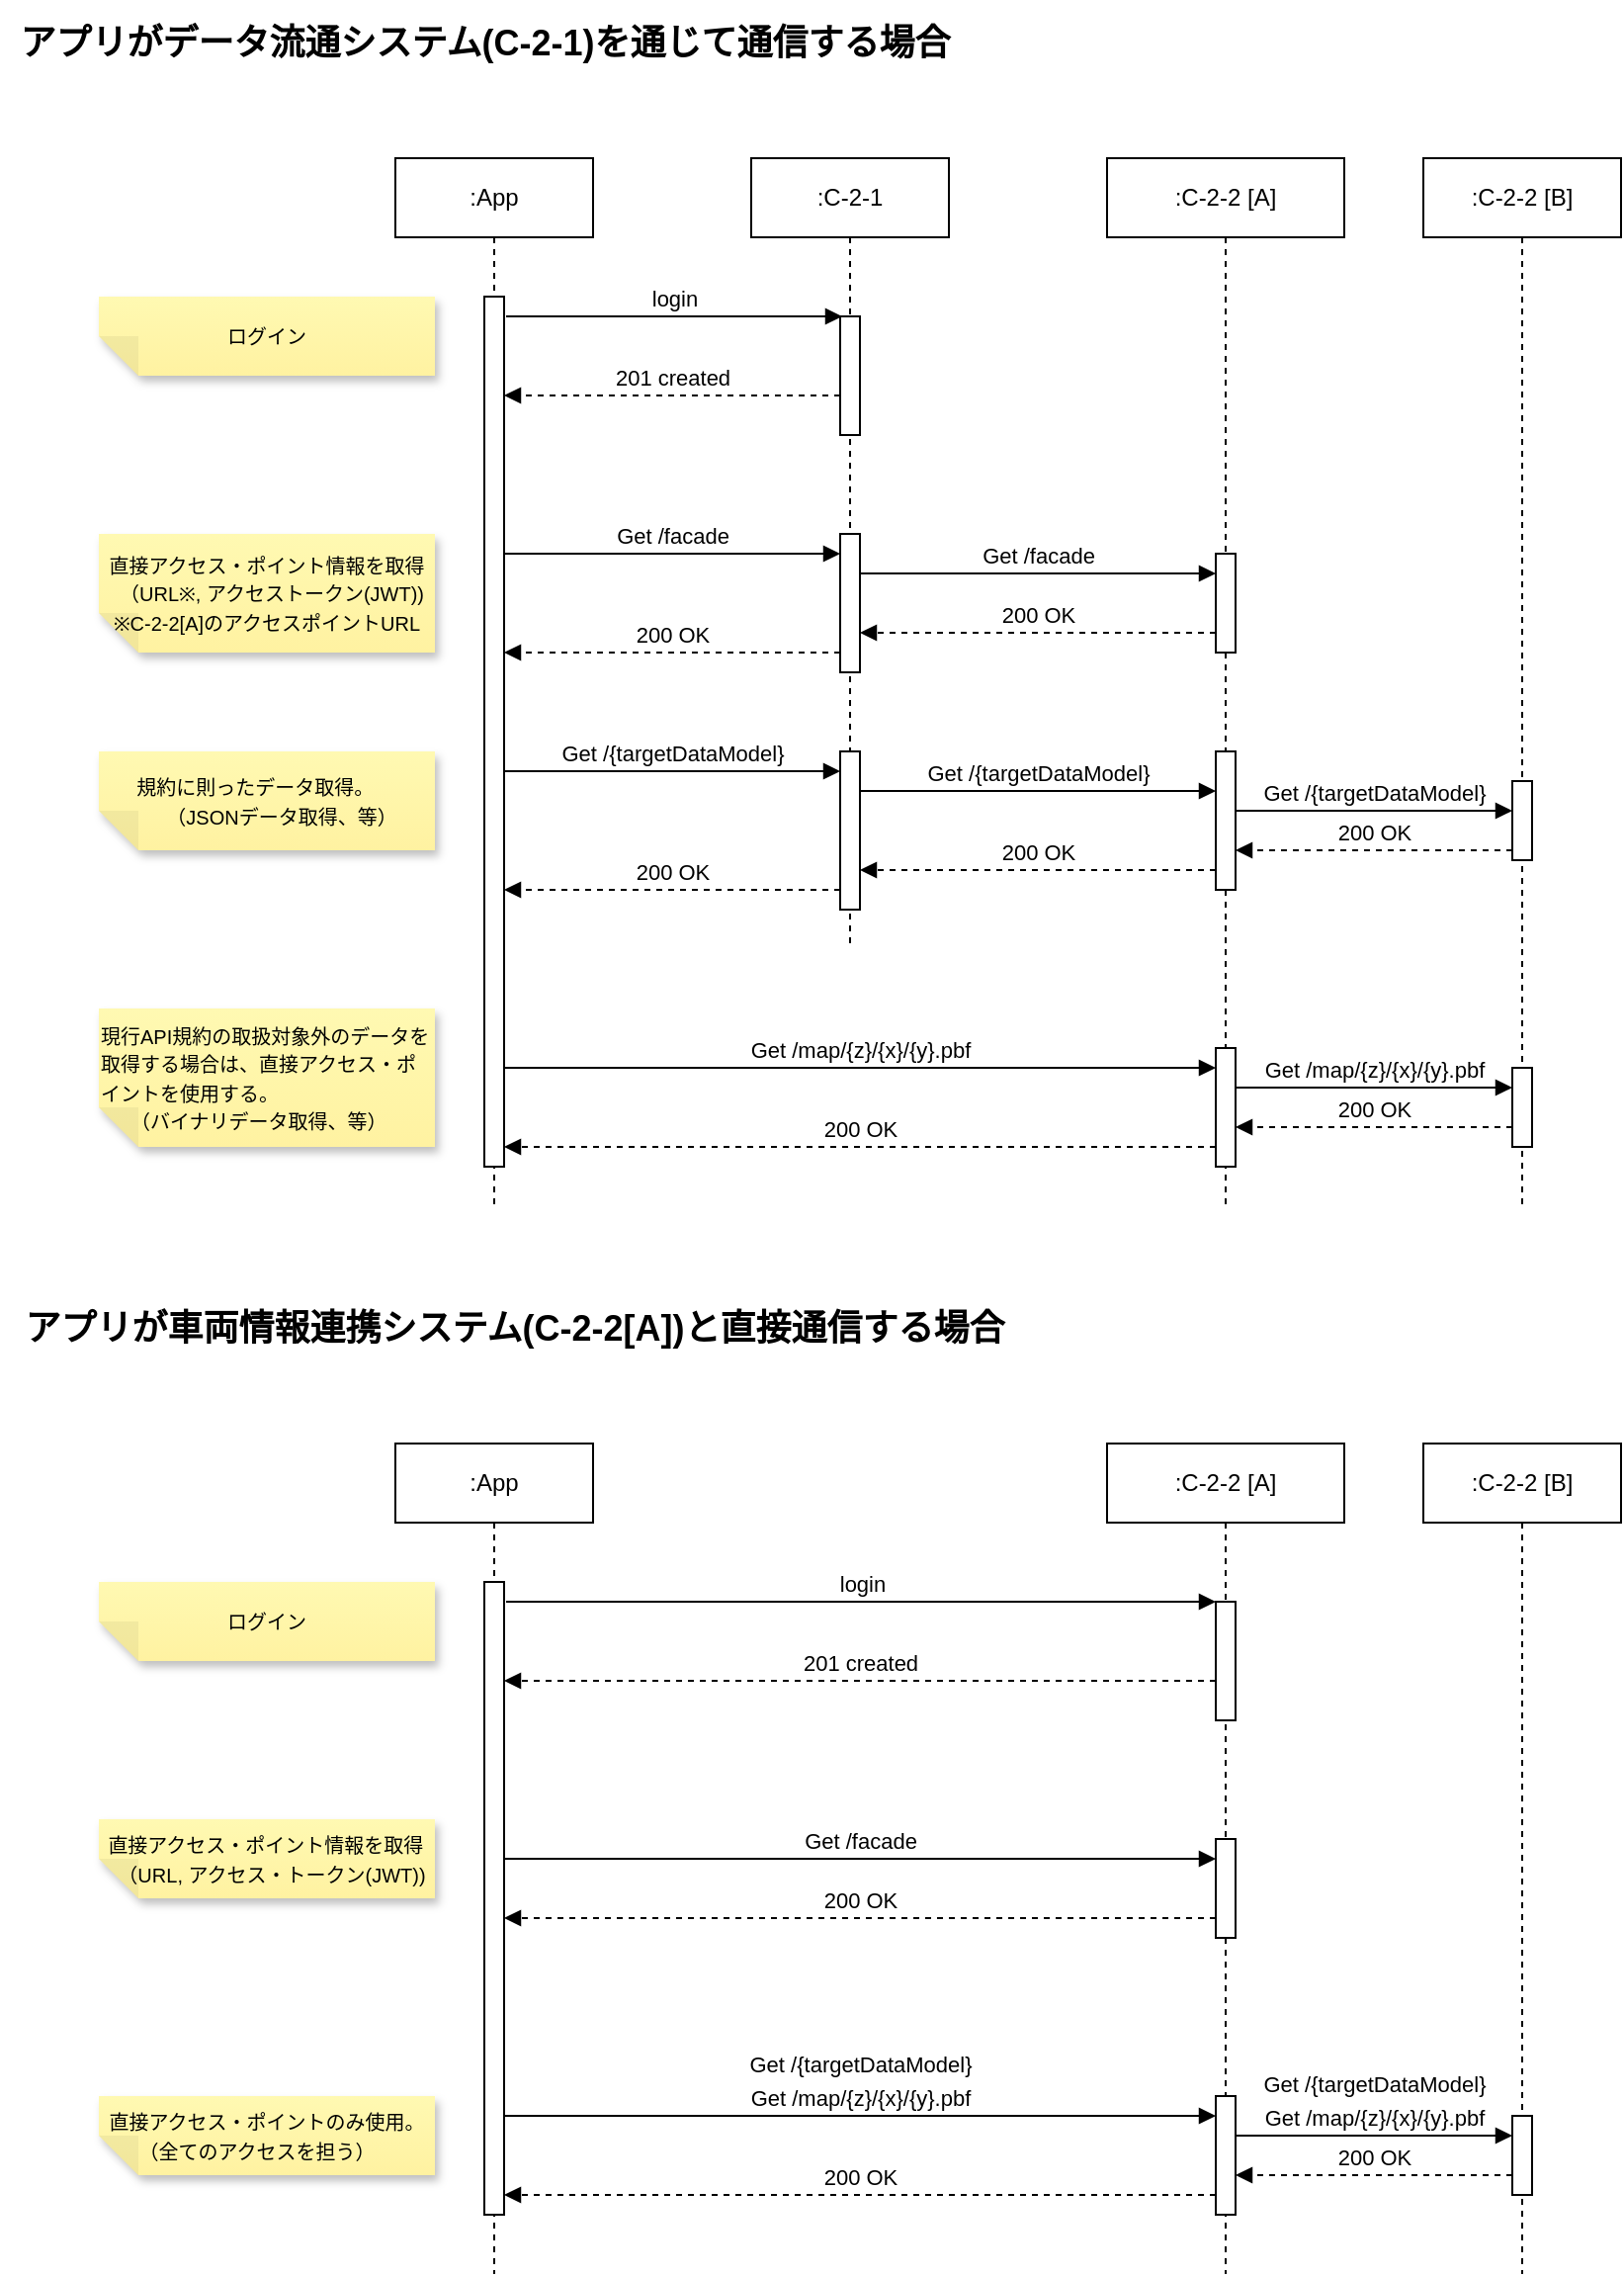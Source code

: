 <mxfile version="24.7.5">
  <diagram name="Page-1" id="2YBvvXClWsGukQMizWep">
    <mxGraphModel dx="989" dy="589" grid="1" gridSize="10" guides="1" tooltips="1" connect="1" arrows="1" fold="1" page="1" pageScale="1" pageWidth="850" pageHeight="1100" math="0" shadow="0">
      <root>
        <mxCell id="0" />
        <mxCell id="1" parent="0" />
        <mxCell id="Qv2kMFumS-zRc43ijODE-3" value=":C-2-2 [B]" style="shape=umlLifeline;perimeter=lifelinePerimeter;whiteSpace=wrap;html=1;container=0;dropTarget=0;collapsible=0;recursiveResize=0;outlineConnect=0;portConstraint=eastwest;newEdgeStyle={&quot;edgeStyle&quot;:&quot;elbowEdgeStyle&quot;,&quot;elbow&quot;:&quot;vertical&quot;,&quot;curved&quot;:0,&quot;rounded&quot;:0};" vertex="1" parent="1">
          <mxGeometry x="720" y="80" width="100" height="530" as="geometry" />
        </mxCell>
        <mxCell id="Qv2kMFumS-zRc43ijODE-52" value="" style="html=1;points=[];perimeter=orthogonalPerimeter;outlineConnect=0;targetShapes=umlLifeline;portConstraint=eastwest;newEdgeStyle={&quot;edgeStyle&quot;:&quot;elbowEdgeStyle&quot;,&quot;elbow&quot;:&quot;vertical&quot;,&quot;curved&quot;:0,&quot;rounded&quot;:0};" vertex="1" parent="Qv2kMFumS-zRc43ijODE-3">
          <mxGeometry x="45" y="315" width="10" height="40" as="geometry" />
        </mxCell>
        <mxCell id="aM9ryv3xv72pqoxQDRHE-1" value=":App" style="shape=umlLifeline;perimeter=lifelinePerimeter;whiteSpace=wrap;html=1;container=0;dropTarget=0;collapsible=0;recursiveResize=0;outlineConnect=0;portConstraint=eastwest;newEdgeStyle={&quot;edgeStyle&quot;:&quot;elbowEdgeStyle&quot;,&quot;elbow&quot;:&quot;vertical&quot;,&quot;curved&quot;:0,&quot;rounded&quot;:0};" parent="1" vertex="1">
          <mxGeometry x="200" y="80" width="100" height="530" as="geometry" />
        </mxCell>
        <mxCell id="aM9ryv3xv72pqoxQDRHE-2" value="" style="html=1;points=[];perimeter=orthogonalPerimeter;outlineConnect=0;targetShapes=umlLifeline;portConstraint=eastwest;newEdgeStyle={&quot;edgeStyle&quot;:&quot;elbowEdgeStyle&quot;,&quot;elbow&quot;:&quot;vertical&quot;,&quot;curved&quot;:0,&quot;rounded&quot;:0};" parent="aM9ryv3xv72pqoxQDRHE-1" vertex="1">
          <mxGeometry x="45" y="70" width="10" height="440" as="geometry" />
        </mxCell>
        <mxCell id="aM9ryv3xv72pqoxQDRHE-5" value=":C-2-1" style="shape=umlLifeline;perimeter=lifelinePerimeter;whiteSpace=wrap;html=1;container=0;dropTarget=0;collapsible=0;recursiveResize=0;outlineConnect=0;portConstraint=eastwest;newEdgeStyle={&quot;edgeStyle&quot;:&quot;elbowEdgeStyle&quot;,&quot;elbow&quot;:&quot;vertical&quot;,&quot;curved&quot;:0,&quot;rounded&quot;:0};" parent="1" vertex="1">
          <mxGeometry x="380" y="80" width="100" height="400" as="geometry" />
        </mxCell>
        <mxCell id="Qv2kMFumS-zRc43ijODE-8" style="edgeStyle=elbowEdgeStyle;rounded=0;orthogonalLoop=1;jettySize=auto;html=1;elbow=vertical;curved=0;" edge="1" parent="aM9ryv3xv72pqoxQDRHE-5" source="aM9ryv3xv72pqoxQDRHE-6" target="aM9ryv3xv72pqoxQDRHE-5">
          <mxGeometry relative="1" as="geometry" />
        </mxCell>
        <mxCell id="aM9ryv3xv72pqoxQDRHE-6" value="" style="html=1;points=[];perimeter=orthogonalPerimeter;outlineConnect=0;targetShapes=umlLifeline;portConstraint=eastwest;newEdgeStyle={&quot;edgeStyle&quot;:&quot;elbowEdgeStyle&quot;,&quot;elbow&quot;:&quot;vertical&quot;,&quot;curved&quot;:0,&quot;rounded&quot;:0};" parent="aM9ryv3xv72pqoxQDRHE-5" vertex="1">
          <mxGeometry x="45" y="80" width="10" height="60" as="geometry" />
        </mxCell>
        <mxCell id="Qv2kMFumS-zRc43ijODE-7" value="" style="html=1;points=[];perimeter=orthogonalPerimeter;outlineConnect=0;targetShapes=umlLifeline;portConstraint=eastwest;newEdgeStyle={&quot;edgeStyle&quot;:&quot;elbowEdgeStyle&quot;,&quot;elbow&quot;:&quot;vertical&quot;,&quot;curved&quot;:0,&quot;rounded&quot;:0};" vertex="1" parent="aM9ryv3xv72pqoxQDRHE-5">
          <mxGeometry x="45" y="190" width="10" height="70" as="geometry" />
        </mxCell>
        <mxCell id="Qv2kMFumS-zRc43ijODE-48" value="" style="html=1;points=[];perimeter=orthogonalPerimeter;outlineConnect=0;targetShapes=umlLifeline;portConstraint=eastwest;newEdgeStyle={&quot;edgeStyle&quot;:&quot;elbowEdgeStyle&quot;,&quot;elbow&quot;:&quot;vertical&quot;,&quot;curved&quot;:0,&quot;rounded&quot;:0};" vertex="1" parent="aM9ryv3xv72pqoxQDRHE-5">
          <mxGeometry x="45" y="300" width="10" height="80" as="geometry" />
        </mxCell>
        <mxCell id="aM9ryv3xv72pqoxQDRHE-7" value="login" style="html=1;verticalAlign=bottom;endArrow=block;edgeStyle=elbowEdgeStyle;elbow=horizontal;curved=0;rounded=0;" parent="1" edge="1">
          <mxGeometry relative="1" as="geometry">
            <mxPoint x="256" y="160" as="sourcePoint" />
            <Array as="points">
              <mxPoint x="341" y="160" />
            </Array>
            <mxPoint x="426" y="160" as="targetPoint" />
          </mxGeometry>
        </mxCell>
        <mxCell id="aM9ryv3xv72pqoxQDRHE-9" value="201 created" style="html=1;verticalAlign=bottom;endArrow=block;edgeStyle=elbowEdgeStyle;elbow=vertical;curved=0;rounded=0;dashed=1;" parent="1" source="aM9ryv3xv72pqoxQDRHE-6" target="aM9ryv3xv72pqoxQDRHE-2" edge="1">
          <mxGeometry relative="1" as="geometry">
            <mxPoint x="335" y="200" as="sourcePoint" />
            <Array as="points">
              <mxPoint x="350" y="200" />
            </Array>
            <mxPoint x="260" y="200" as="targetPoint" />
          </mxGeometry>
        </mxCell>
        <mxCell id="Qv2kMFumS-zRc43ijODE-1" value=":C-2-2 [A]" style="shape=umlLifeline;perimeter=lifelinePerimeter;whiteSpace=wrap;html=1;container=0;dropTarget=0;collapsible=0;recursiveResize=0;outlineConnect=0;portConstraint=eastwest;newEdgeStyle={&quot;edgeStyle&quot;:&quot;elbowEdgeStyle&quot;,&quot;elbow&quot;:&quot;vertical&quot;,&quot;curved&quot;:0,&quot;rounded&quot;:0};" vertex="1" parent="1">
          <mxGeometry x="560" y="80" width="120" height="530" as="geometry" />
        </mxCell>
        <mxCell id="Qv2kMFumS-zRc43ijODE-2" value="" style="html=1;points=[];perimeter=orthogonalPerimeter;outlineConnect=0;targetShapes=umlLifeline;portConstraint=eastwest;newEdgeStyle={&quot;edgeStyle&quot;:&quot;elbowEdgeStyle&quot;,&quot;elbow&quot;:&quot;vertical&quot;,&quot;curved&quot;:0,&quot;rounded&quot;:0};" vertex="1" parent="Qv2kMFumS-zRc43ijODE-1">
          <mxGeometry x="55" y="200" width="10" height="50" as="geometry" />
        </mxCell>
        <mxCell id="Qv2kMFumS-zRc43ijODE-14" value="" style="html=1;points=[];perimeter=orthogonalPerimeter;outlineConnect=0;targetShapes=umlLifeline;portConstraint=eastwest;newEdgeStyle={&quot;edgeStyle&quot;:&quot;elbowEdgeStyle&quot;,&quot;elbow&quot;:&quot;vertical&quot;,&quot;curved&quot;:0,&quot;rounded&quot;:0};" vertex="1" parent="Qv2kMFumS-zRc43ijODE-1">
          <mxGeometry x="55" y="450" width="10" height="60" as="geometry" />
        </mxCell>
        <mxCell id="Qv2kMFumS-zRc43ijODE-15" value="Get /map/{z}/{x}/{y}.pbf" style="html=1;verticalAlign=bottom;endArrow=block;edgeStyle=elbowEdgeStyle;elbow=horizontal;curved=0;rounded=0;" edge="1" parent="Qv2kMFumS-zRc43ijODE-1" target="Qv2kMFumS-zRc43ijODE-4">
          <mxGeometry relative="1" as="geometry">
            <mxPoint x="65.0" y="470" as="sourcePoint" />
            <Array as="points">
              <mxPoint x="150" y="470" />
            </Array>
            <mxPoint x="430" y="470" as="targetPoint" />
          </mxGeometry>
        </mxCell>
        <mxCell id="Qv2kMFumS-zRc43ijODE-16" value="200 OK" style="html=1;verticalAlign=bottom;endArrow=block;edgeStyle=elbowEdgeStyle;elbow=vertical;curved=0;rounded=0;dashed=1;" edge="1" parent="Qv2kMFumS-zRc43ijODE-1" source="Qv2kMFumS-zRc43ijODE-4" target="Qv2kMFumS-zRc43ijODE-14">
          <mxGeometry relative="1" as="geometry">
            <mxPoint x="200" y="490" as="sourcePoint" />
            <Array as="points">
              <mxPoint x="130" y="490" />
            </Array>
            <mxPoint x="30" y="490" as="targetPoint" />
          </mxGeometry>
        </mxCell>
        <mxCell id="Qv2kMFumS-zRc43ijODE-4" value="" style="html=1;points=[];perimeter=orthogonalPerimeter;outlineConnect=0;targetShapes=umlLifeline;portConstraint=eastwest;newEdgeStyle={&quot;edgeStyle&quot;:&quot;elbowEdgeStyle&quot;,&quot;elbow&quot;:&quot;vertical&quot;,&quot;curved&quot;:0,&quot;rounded&quot;:0};" vertex="1" parent="Qv2kMFumS-zRc43ijODE-1">
          <mxGeometry x="205" y="460" width="10" height="40" as="geometry" />
        </mxCell>
        <mxCell id="Qv2kMFumS-zRc43ijODE-49" value="" style="html=1;points=[];perimeter=orthogonalPerimeter;outlineConnect=0;targetShapes=umlLifeline;portConstraint=eastwest;newEdgeStyle={&quot;edgeStyle&quot;:&quot;elbowEdgeStyle&quot;,&quot;elbow&quot;:&quot;vertical&quot;,&quot;curved&quot;:0,&quot;rounded&quot;:0};" vertex="1" parent="Qv2kMFumS-zRc43ijODE-1">
          <mxGeometry x="55" y="300" width="10" height="70" as="geometry" />
        </mxCell>
        <mxCell id="Qv2kMFumS-zRc43ijODE-5" value="Get /facade" style="html=1;verticalAlign=bottom;endArrow=block;edgeStyle=elbowEdgeStyle;elbow=horizontal;curved=0;rounded=0;" edge="1" parent="1" source="aM9ryv3xv72pqoxQDRHE-2" target="Qv2kMFumS-zRc43ijODE-7">
          <mxGeometry relative="1" as="geometry">
            <mxPoint x="260" y="280" as="sourcePoint" />
            <Array as="points">
              <mxPoint x="335" y="280" />
            </Array>
            <mxPoint x="420" y="280" as="targetPoint" />
          </mxGeometry>
        </mxCell>
        <mxCell id="Qv2kMFumS-zRc43ijODE-6" value="Get /facade" style="html=1;verticalAlign=bottom;endArrow=block;edgeStyle=elbowEdgeStyle;elbow=horizontal;curved=0;rounded=0;" edge="1" parent="1" source="Qv2kMFumS-zRc43ijODE-7" target="Qv2kMFumS-zRc43ijODE-2">
          <mxGeometry relative="1" as="geometry">
            <mxPoint x="440" y="290" as="sourcePoint" />
            <Array as="points">
              <mxPoint x="520" y="290" />
            </Array>
            <mxPoint x="610" y="290" as="targetPoint" />
          </mxGeometry>
        </mxCell>
        <mxCell id="Qv2kMFumS-zRc43ijODE-9" value="200 OK" style="html=1;verticalAlign=bottom;endArrow=block;edgeStyle=elbowEdgeStyle;elbow=vertical;curved=0;rounded=0;dashed=1;" edge="1" parent="1" source="Qv2kMFumS-zRc43ijODE-2" target="Qv2kMFumS-zRc43ijODE-7">
          <mxGeometry relative="1" as="geometry">
            <mxPoint x="610" y="320" as="sourcePoint" />
            <Array as="points">
              <mxPoint x="535" y="320" />
            </Array>
            <mxPoint x="440" y="320" as="targetPoint" />
          </mxGeometry>
        </mxCell>
        <mxCell id="Qv2kMFumS-zRc43ijODE-10" value="200 OK" style="html=1;verticalAlign=bottom;endArrow=block;edgeStyle=elbowEdgeStyle;elbow=vertical;curved=0;rounded=0;dashed=1;" edge="1" parent="1" source="Qv2kMFumS-zRc43ijODE-7" target="aM9ryv3xv72pqoxQDRHE-2">
          <mxGeometry relative="1" as="geometry">
            <mxPoint x="420" y="330" as="sourcePoint" />
            <Array as="points">
              <mxPoint x="340" y="330" />
            </Array>
            <mxPoint x="260" y="330" as="targetPoint" />
          </mxGeometry>
        </mxCell>
        <mxCell id="Qv2kMFumS-zRc43ijODE-11" value="&lt;div style=&quot;&quot;&gt;&lt;span style=&quot;font-size: 10px;&quot;&gt;ログイン&lt;/span&gt;&lt;/div&gt;" style="shape=note;whiteSpace=wrap;html=1;backgroundOutline=1;fontColor=#000000;darkOpacity=0.05;fillColor=#FFF9B2;strokeColor=none;fillStyle=solid;direction=west;gradientDirection=north;gradientColor=#FFF2A1;shadow=1;size=20;pointerEvents=1;align=center;" vertex="1" parent="1">
          <mxGeometry x="50" y="150" width="170" height="40" as="geometry" />
        </mxCell>
        <mxCell id="Qv2kMFumS-zRc43ijODE-12" value="&lt;div style=&quot;text-align: left;&quot;&gt;&lt;span style=&quot;font-size: 10px; background-color: initial;&quot;&gt;直接アクセス・ポイント情報を取得&lt;/span&gt;&lt;/div&gt;&lt;font style=&quot;font-size: 10px;&quot;&gt;　（URL※, アクセストークン(JWT))&lt;br&gt;※C-2-2[A]のアクセスポイントURL&lt;/font&gt;" style="shape=note;whiteSpace=wrap;html=1;backgroundOutline=1;fontColor=#000000;darkOpacity=0.05;fillColor=#FFF9B2;strokeColor=none;fillStyle=solid;direction=west;gradientDirection=north;gradientColor=#FFF2A1;shadow=1;size=20;pointerEvents=1;" vertex="1" parent="1">
          <mxGeometry x="50" y="270" width="170" height="60" as="geometry" />
        </mxCell>
        <mxCell id="Qv2kMFumS-zRc43ijODE-18" value="&lt;div style=&quot;text-align: left;&quot;&gt;&lt;span style=&quot;font-size: 10px;&quot;&gt;現行API規約の取扱対象外のデータを取得する場合は、直接アクセス・ポイントを使用する。&lt;br&gt;　　（バイナリデータ取得、等）&lt;/span&gt;&lt;/div&gt;" style="shape=note;whiteSpace=wrap;html=1;backgroundOutline=1;fontColor=#000000;darkOpacity=0.05;fillColor=#FFF9B2;strokeColor=none;fillStyle=solid;direction=west;gradientDirection=north;gradientColor=#FFF2A1;shadow=1;size=20;pointerEvents=1;" vertex="1" parent="1">
          <mxGeometry x="50" y="510" width="170" height="70" as="geometry" />
        </mxCell>
        <mxCell id="Qv2kMFumS-zRc43ijODE-19" value="&lt;font style=&quot;font-size: 18px;&quot;&gt;アプリがデータ流通システム(C-2-1)を通じて通信する場合&lt;/font&gt;" style="text;strokeColor=none;fillColor=none;html=1;fontSize=24;fontStyle=1;verticalAlign=middle;align=center;" vertex="1" parent="1">
          <mxGeometry width="490" height="40" as="geometry" />
        </mxCell>
        <mxCell id="Qv2kMFumS-zRc43ijODE-20" value=":App" style="shape=umlLifeline;perimeter=lifelinePerimeter;whiteSpace=wrap;html=1;container=0;dropTarget=0;collapsible=0;recursiveResize=0;outlineConnect=0;portConstraint=eastwest;newEdgeStyle={&quot;edgeStyle&quot;:&quot;elbowEdgeStyle&quot;,&quot;elbow&quot;:&quot;vertical&quot;,&quot;curved&quot;:0,&quot;rounded&quot;:0};" vertex="1" parent="1">
          <mxGeometry x="200" y="730" width="100" height="420" as="geometry" />
        </mxCell>
        <mxCell id="Qv2kMFumS-zRc43ijODE-21" value="" style="html=1;points=[];perimeter=orthogonalPerimeter;outlineConnect=0;targetShapes=umlLifeline;portConstraint=eastwest;newEdgeStyle={&quot;edgeStyle&quot;:&quot;elbowEdgeStyle&quot;,&quot;elbow&quot;:&quot;vertical&quot;,&quot;curved&quot;:0,&quot;rounded&quot;:0};" vertex="1" parent="Qv2kMFumS-zRc43ijODE-20">
          <mxGeometry x="45" y="70" width="10" height="320" as="geometry" />
        </mxCell>
        <mxCell id="Qv2kMFumS-zRc43ijODE-26" value="login" style="html=1;verticalAlign=bottom;endArrow=block;edgeStyle=elbowEdgeStyle;elbow=horizontal;curved=0;rounded=0;" edge="1" parent="1" target="Qv2kMFumS-zRc43ijODE-24">
          <mxGeometry relative="1" as="geometry">
            <mxPoint x="256" y="810" as="sourcePoint" />
            <Array as="points">
              <mxPoint x="341" y="810" />
            </Array>
            <mxPoint x="426" y="810" as="targetPoint" />
          </mxGeometry>
        </mxCell>
        <mxCell id="Qv2kMFumS-zRc43ijODE-27" value="201 created" style="html=1;verticalAlign=bottom;endArrow=block;edgeStyle=elbowEdgeStyle;elbow=vertical;curved=0;rounded=0;dashed=1;" edge="1" parent="1" source="Qv2kMFumS-zRc43ijODE-24" target="Qv2kMFumS-zRc43ijODE-21">
          <mxGeometry relative="1" as="geometry">
            <mxPoint x="335" y="850" as="sourcePoint" />
            <Array as="points">
              <mxPoint x="350" y="850" />
            </Array>
            <mxPoint x="260" y="850" as="targetPoint" />
          </mxGeometry>
        </mxCell>
        <mxCell id="Qv2kMFumS-zRc43ijODE-28" value=":C-2-2 [A]" style="shape=umlLifeline;perimeter=lifelinePerimeter;whiteSpace=wrap;html=1;container=0;dropTarget=0;collapsible=0;recursiveResize=0;outlineConnect=0;portConstraint=eastwest;newEdgeStyle={&quot;edgeStyle&quot;:&quot;elbowEdgeStyle&quot;,&quot;elbow&quot;:&quot;vertical&quot;,&quot;curved&quot;:0,&quot;rounded&quot;:0};" vertex="1" parent="1">
          <mxGeometry x="560" y="730" width="120" height="420" as="geometry" />
        </mxCell>
        <mxCell id="Qv2kMFumS-zRc43ijODE-29" value="" style="html=1;points=[];perimeter=orthogonalPerimeter;outlineConnect=0;targetShapes=umlLifeline;portConstraint=eastwest;newEdgeStyle={&quot;edgeStyle&quot;:&quot;elbowEdgeStyle&quot;,&quot;elbow&quot;:&quot;vertical&quot;,&quot;curved&quot;:0,&quot;rounded&quot;:0};" vertex="1" parent="Qv2kMFumS-zRc43ijODE-28">
          <mxGeometry x="55" y="200" width="10" height="50" as="geometry" />
        </mxCell>
        <mxCell id="Qv2kMFumS-zRc43ijODE-30" value="" style="html=1;points=[];perimeter=orthogonalPerimeter;outlineConnect=0;targetShapes=umlLifeline;portConstraint=eastwest;newEdgeStyle={&quot;edgeStyle&quot;:&quot;elbowEdgeStyle&quot;,&quot;elbow&quot;:&quot;vertical&quot;,&quot;curved&quot;:0,&quot;rounded&quot;:0};" vertex="1" parent="Qv2kMFumS-zRc43ijODE-28">
          <mxGeometry x="55" y="330" width="10" height="60" as="geometry" />
        </mxCell>
        <mxCell id="Qv2kMFumS-zRc43ijODE-24" value="" style="html=1;points=[];perimeter=orthogonalPerimeter;outlineConnect=0;targetShapes=umlLifeline;portConstraint=eastwest;newEdgeStyle={&quot;edgeStyle&quot;:&quot;elbowEdgeStyle&quot;,&quot;elbow&quot;:&quot;vertical&quot;,&quot;curved&quot;:0,&quot;rounded&quot;:0};" vertex="1" parent="Qv2kMFumS-zRc43ijODE-28">
          <mxGeometry x="55" y="80" width="10" height="60" as="geometry" />
        </mxCell>
        <mxCell id="Qv2kMFumS-zRc43ijODE-31" value=":C-2-2 [B]" style="shape=umlLifeline;perimeter=lifelinePerimeter;whiteSpace=wrap;html=1;container=0;dropTarget=0;collapsible=0;recursiveResize=0;outlineConnect=0;portConstraint=eastwest;newEdgeStyle={&quot;edgeStyle&quot;:&quot;elbowEdgeStyle&quot;,&quot;elbow&quot;:&quot;vertical&quot;,&quot;curved&quot;:0,&quot;rounded&quot;:0};" vertex="1" parent="1">
          <mxGeometry x="720" y="730" width="100" height="420" as="geometry" />
        </mxCell>
        <mxCell id="Qv2kMFumS-zRc43ijODE-32" value="" style="html=1;points=[];perimeter=orthogonalPerimeter;outlineConnect=0;targetShapes=umlLifeline;portConstraint=eastwest;newEdgeStyle={&quot;edgeStyle&quot;:&quot;elbowEdgeStyle&quot;,&quot;elbow&quot;:&quot;vertical&quot;,&quot;curved&quot;:0,&quot;rounded&quot;:0};" vertex="1" parent="Qv2kMFumS-zRc43ijODE-31">
          <mxGeometry x="45" y="340" width="10" height="40" as="geometry" />
        </mxCell>
        <mxCell id="Qv2kMFumS-zRc43ijODE-34" value="Get /facade" style="html=1;verticalAlign=bottom;endArrow=block;edgeStyle=elbowEdgeStyle;elbow=horizontal;curved=0;rounded=0;" edge="1" parent="1" source="Qv2kMFumS-zRc43ijODE-21" target="Qv2kMFumS-zRc43ijODE-29">
          <mxGeometry relative="1" as="geometry">
            <mxPoint x="435.0" y="940.0" as="sourcePoint" />
            <Array as="points">
              <mxPoint x="520" y="940" />
            </Array>
            <mxPoint x="610" y="940" as="targetPoint" />
          </mxGeometry>
        </mxCell>
        <mxCell id="Qv2kMFumS-zRc43ijODE-35" value="200 OK" style="html=1;verticalAlign=bottom;endArrow=block;edgeStyle=elbowEdgeStyle;elbow=vertical;curved=0;rounded=0;dashed=1;" edge="1" parent="1" source="Qv2kMFumS-zRc43ijODE-29" target="Qv2kMFumS-zRc43ijODE-21">
          <mxGeometry relative="1" as="geometry">
            <mxPoint x="610" y="970" as="sourcePoint" />
            <Array as="points">
              <mxPoint x="535" y="970" />
            </Array>
            <mxPoint x="435.0" y="970.0" as="targetPoint" />
          </mxGeometry>
        </mxCell>
        <mxCell id="Qv2kMFumS-zRc43ijODE-37" value="&lt;div style=&quot;&quot;&gt;&lt;span style=&quot;font-size: 10px;&quot;&gt;ログイン&lt;/span&gt;&lt;/div&gt;" style="shape=note;whiteSpace=wrap;html=1;backgroundOutline=1;fontColor=#000000;darkOpacity=0.05;fillColor=#FFF9B2;strokeColor=none;fillStyle=solid;direction=west;gradientDirection=north;gradientColor=#FFF2A1;shadow=1;size=20;pointerEvents=1;align=center;" vertex="1" parent="1">
          <mxGeometry x="50" y="800" width="170" height="40" as="geometry" />
        </mxCell>
        <mxCell id="Qv2kMFumS-zRc43ijODE-38" value="&lt;div style=&quot;text-align: left;&quot;&gt;&lt;span style=&quot;font-size: 10px; background-color: initial;&quot;&gt;直接アクセス・ポイント情報を取得&lt;/span&gt;&lt;/div&gt;&lt;font style=&quot;font-size: 10px;&quot;&gt;　（URL, アクセス・トークン(JWT))&lt;/font&gt;" style="shape=note;whiteSpace=wrap;html=1;backgroundOutline=1;fontColor=#000000;darkOpacity=0.05;fillColor=#FFF9B2;strokeColor=none;fillStyle=solid;direction=west;gradientDirection=north;gradientColor=#FFF2A1;shadow=1;size=20;pointerEvents=1;" vertex="1" parent="1">
          <mxGeometry x="50" y="920" width="170" height="40" as="geometry" />
        </mxCell>
        <mxCell id="Qv2kMFumS-zRc43ijODE-39" value="Get /map/{z}/{x}/{y}.pbf" style="html=1;verticalAlign=bottom;endArrow=block;edgeStyle=elbowEdgeStyle;elbow=horizontal;curved=0;rounded=0;" edge="1" parent="1" target="Qv2kMFumS-zRc43ijODE-30">
          <mxGeometry relative="1" as="geometry">
            <mxPoint x="255" y="1070" as="sourcePoint" />
            <Array as="points">
              <mxPoint x="335" y="1070" />
            </Array>
            <mxPoint x="610" y="1070" as="targetPoint" />
          </mxGeometry>
        </mxCell>
        <mxCell id="Qv2kMFumS-zRc43ijODE-40" value="Get /map/{z}/{x}/{y}.pbf" style="html=1;verticalAlign=bottom;endArrow=block;edgeStyle=elbowEdgeStyle;elbow=horizontal;curved=0;rounded=0;" edge="1" parent="1" target="Qv2kMFumS-zRc43ijODE-32">
          <mxGeometry relative="1" as="geometry">
            <mxPoint x="625.0" y="1080" as="sourcePoint" />
            <Array as="points">
              <mxPoint x="710" y="1080" />
            </Array>
            <mxPoint x="990" y="1080" as="targetPoint" />
          </mxGeometry>
        </mxCell>
        <mxCell id="Qv2kMFumS-zRc43ijODE-41" value="200 OK" style="html=1;verticalAlign=bottom;endArrow=block;edgeStyle=elbowEdgeStyle;elbow=vertical;curved=0;rounded=0;dashed=1;" edge="1" parent="1" source="Qv2kMFumS-zRc43ijODE-32" target="Qv2kMFumS-zRc43ijODE-30">
          <mxGeometry relative="1" as="geometry">
            <mxPoint x="760" y="1100" as="sourcePoint" />
            <Array as="points">
              <mxPoint x="690" y="1100" />
            </Array>
            <mxPoint x="590" y="1100" as="targetPoint" />
          </mxGeometry>
        </mxCell>
        <mxCell id="Qv2kMFumS-zRc43ijODE-42" value="200 OK" style="html=1;verticalAlign=bottom;endArrow=block;edgeStyle=elbowEdgeStyle;elbow=vertical;curved=0;rounded=0;dashed=1;" edge="1" parent="1" source="Qv2kMFumS-zRc43ijODE-30" target="Qv2kMFumS-zRc43ijODE-21">
          <mxGeometry relative="1" as="geometry">
            <mxPoint x="610" y="1110" as="sourcePoint" />
            <Array as="points">
              <mxPoint x="535" y="1110" />
            </Array>
            <mxPoint x="470" y="1110" as="targetPoint" />
          </mxGeometry>
        </mxCell>
        <mxCell id="Qv2kMFumS-zRc43ijODE-43" value="&lt;div style=&quot;text-align: left;&quot;&gt;&lt;span style=&quot;font-size: 10px;&quot;&gt;直接アクセス・ポイントのみ使用。&lt;br&gt;　　（全てのアクセスを担う）&lt;/span&gt;&lt;/div&gt;" style="shape=note;whiteSpace=wrap;html=1;backgroundOutline=1;fontColor=#000000;darkOpacity=0.05;fillColor=#FFF9B2;strokeColor=none;fillStyle=solid;direction=west;gradientDirection=north;gradientColor=#FFF2A1;shadow=1;size=20;pointerEvents=1;" vertex="1" parent="1">
          <mxGeometry x="50" y="1060" width="170" height="40" as="geometry" />
        </mxCell>
        <mxCell id="Qv2kMFumS-zRc43ijODE-44" value="&lt;font style=&quot;font-size: 18px;&quot;&gt;アプリが車両情報連携システム(C-2-2[A])と直接通信する場合&lt;/font&gt;" style="text;strokeColor=none;fillColor=none;html=1;fontSize=24;fontStyle=1;verticalAlign=middle;align=center;" vertex="1" parent="1">
          <mxGeometry y="650" width="520" height="40" as="geometry" />
        </mxCell>
        <mxCell id="Qv2kMFumS-zRc43ijODE-46" value="Get /map/{z}/{x}/{y}.pbf" style="html=1;verticalAlign=bottom;endArrow=block;edgeStyle=elbowEdgeStyle;elbow=horizontal;curved=0;rounded=0;" edge="1" parent="1" source="aM9ryv3xv72pqoxQDRHE-2" target="Qv2kMFumS-zRc43ijODE-14">
          <mxGeometry relative="1" as="geometry">
            <mxPoint x="470.0" y="540" as="sourcePoint" />
            <Array as="points">
              <mxPoint x="555" y="540" />
            </Array>
            <mxPoint x="610" y="540" as="targetPoint" />
          </mxGeometry>
        </mxCell>
        <mxCell id="Qv2kMFumS-zRc43ijODE-47" value="200 OK" style="html=1;verticalAlign=bottom;endArrow=block;edgeStyle=elbowEdgeStyle;elbow=vertical;curved=0;rounded=0;dashed=1;" edge="1" parent="1" source="Qv2kMFumS-zRc43ijODE-14" target="aM9ryv3xv72pqoxQDRHE-2">
          <mxGeometry relative="1" as="geometry">
            <mxPoint x="610" y="580" as="sourcePoint" />
            <Array as="points">
              <mxPoint x="535" y="580" />
            </Array>
            <mxPoint x="470" y="580" as="targetPoint" />
          </mxGeometry>
        </mxCell>
        <mxCell id="Qv2kMFumS-zRc43ijODE-50" value="Get /{targetDataModel}" style="html=1;verticalAlign=bottom;endArrow=block;edgeStyle=elbowEdgeStyle;elbow=horizontal;curved=0;rounded=0;" edge="1" parent="1">
          <mxGeometry relative="1" as="geometry">
            <mxPoint x="255" y="390" as="sourcePoint" />
            <Array as="points">
              <mxPoint x="335" y="390" />
            </Array>
            <mxPoint x="425" y="390" as="targetPoint" />
          </mxGeometry>
        </mxCell>
        <mxCell id="Qv2kMFumS-zRc43ijODE-51" value="Get /{targetDataModel}" style="html=1;verticalAlign=bottom;endArrow=block;edgeStyle=elbowEdgeStyle;elbow=horizontal;curved=0;rounded=0;" edge="1" parent="1" source="Qv2kMFumS-zRc43ijODE-48" target="Qv2kMFumS-zRc43ijODE-49">
          <mxGeometry relative="1" as="geometry">
            <mxPoint x="440" y="400" as="sourcePoint" />
            <Array as="points">
              <mxPoint x="520" y="400" />
            </Array>
            <mxPoint x="610" y="400" as="targetPoint" />
          </mxGeometry>
        </mxCell>
        <mxCell id="Qv2kMFumS-zRc43ijODE-53" value="Get /{targetDataModel}" style="html=1;verticalAlign=bottom;endArrow=block;edgeStyle=elbowEdgeStyle;elbow=horizontal;curved=0;rounded=0;" edge="1" parent="1" source="Qv2kMFumS-zRc43ijODE-49" target="Qv2kMFumS-zRc43ijODE-52">
          <mxGeometry relative="1" as="geometry">
            <mxPoint x="630" y="410" as="sourcePoint" />
            <Array as="points">
              <mxPoint x="715" y="410" />
            </Array>
            <mxPoint x="760" y="410" as="targetPoint" />
          </mxGeometry>
        </mxCell>
        <mxCell id="Qv2kMFumS-zRc43ijODE-54" value="200 OK" style="html=1;verticalAlign=bottom;endArrow=block;edgeStyle=elbowEdgeStyle;elbow=vertical;curved=0;rounded=0;dashed=1;" edge="1" parent="1" source="Qv2kMFumS-zRc43ijODE-52" target="Qv2kMFumS-zRc43ijODE-49">
          <mxGeometry relative="1" as="geometry">
            <mxPoint x="760" y="430" as="sourcePoint" />
            <Array as="points">
              <mxPoint x="695" y="430" />
            </Array>
            <mxPoint x="630" y="430" as="targetPoint" />
          </mxGeometry>
        </mxCell>
        <mxCell id="Qv2kMFumS-zRc43ijODE-55" value="200 OK" style="html=1;verticalAlign=bottom;endArrow=block;edgeStyle=elbowEdgeStyle;elbow=vertical;curved=0;rounded=0;dashed=1;" edge="1" parent="1" source="Qv2kMFumS-zRc43ijODE-49" target="Qv2kMFumS-zRc43ijODE-48">
          <mxGeometry relative="1" as="geometry">
            <mxPoint x="610" y="440" as="sourcePoint" />
            <Array as="points">
              <mxPoint x="530" y="440" />
            </Array>
            <mxPoint x="450" y="440" as="targetPoint" />
          </mxGeometry>
        </mxCell>
        <mxCell id="Qv2kMFumS-zRc43ijODE-56" value="200 OK" style="html=1;verticalAlign=bottom;endArrow=block;edgeStyle=elbowEdgeStyle;elbow=vertical;curved=0;rounded=0;dashed=1;" edge="1" parent="1">
          <mxGeometry relative="1" as="geometry">
            <mxPoint x="425" y="450" as="sourcePoint" />
            <Array as="points">
              <mxPoint x="340" y="450" />
            </Array>
            <mxPoint x="255" y="450" as="targetPoint" />
          </mxGeometry>
        </mxCell>
        <mxCell id="Qv2kMFumS-zRc43ijODE-57" value="&lt;div style=&quot;text-align: left;&quot;&gt;&lt;span style=&quot;font-size: 10px;&quot;&gt;規約に則ったデータ取得。&lt;br&gt;　　（JSONデータ取得、等）&lt;/span&gt;&lt;/div&gt;" style="shape=note;whiteSpace=wrap;html=1;backgroundOutline=1;fontColor=#000000;darkOpacity=0.05;fillColor=#FFF9B2;strokeColor=none;fillStyle=solid;direction=west;gradientDirection=north;gradientColor=#FFF2A1;shadow=1;size=20;pointerEvents=1;" vertex="1" parent="1">
          <mxGeometry x="50" y="380" width="170" height="50" as="geometry" />
        </mxCell>
        <mxCell id="Qv2kMFumS-zRc43ijODE-59" value="&lt;font style=&quot;font-size: 11px; font-weight: normal;&quot;&gt;Get /{targetDataModel}&lt;/font&gt;" style="text;strokeColor=none;fillColor=none;html=1;fontSize=24;fontStyle=1;verticalAlign=middle;align=center;" vertex="1" parent="1">
          <mxGeometry x="360" y="1020" width="150" height="40" as="geometry" />
        </mxCell>
        <mxCell id="Qv2kMFumS-zRc43ijODE-60" value="&lt;font style=&quot;font-size: 11px; font-weight: normal;&quot;&gt;Get /{targetDataModel}&lt;/font&gt;" style="text;strokeColor=none;fillColor=none;html=1;fontSize=24;fontStyle=1;verticalAlign=middle;align=center;" vertex="1" parent="1">
          <mxGeometry x="620" y="1030" width="150" height="40" as="geometry" />
        </mxCell>
      </root>
    </mxGraphModel>
  </diagram>
</mxfile>
